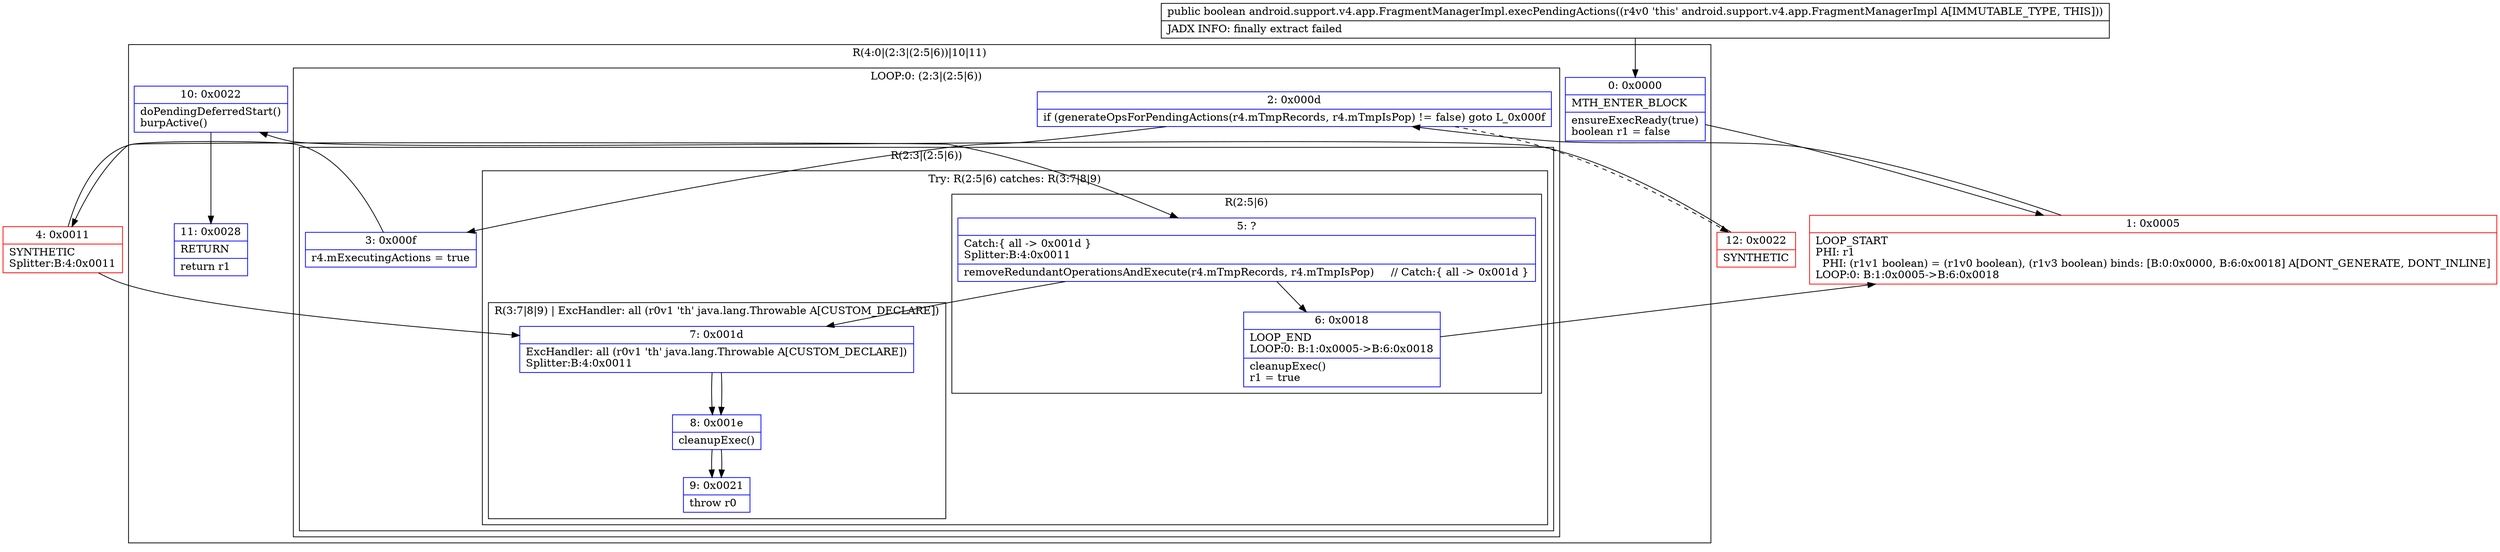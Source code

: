 digraph "CFG forandroid.support.v4.app.FragmentManagerImpl.execPendingActions()Z" {
subgraph cluster_Region_1344979407 {
label = "R(4:0|(2:3|(2:5|6))|10|11)";
node [shape=record,color=blue];
Node_0 [shape=record,label="{0\:\ 0x0000|MTH_ENTER_BLOCK\l|ensureExecReady(true)\lboolean r1 = false\l}"];
subgraph cluster_LoopRegion_1361619672 {
label = "LOOP:0: (2:3|(2:5|6))";
node [shape=record,color=blue];
Node_2 [shape=record,label="{2\:\ 0x000d|if (generateOpsForPendingActions(r4.mTmpRecords, r4.mTmpIsPop) != false) goto L_0x000f\l}"];
subgraph cluster_Region_876816446 {
label = "R(2:3|(2:5|6))";
node [shape=record,color=blue];
Node_3 [shape=record,label="{3\:\ 0x000f|r4.mExecutingActions = true\l}"];
subgraph cluster_TryCatchRegion_266575514 {
label = "Try: R(2:5|6) catches: R(3:7|8|9)";
node [shape=record,color=blue];
subgraph cluster_Region_2066613017 {
label = "R(2:5|6)";
node [shape=record,color=blue];
Node_5 [shape=record,label="{5\:\ ?|Catch:\{ all \-\> 0x001d \}\lSplitter:B:4:0x0011\l|removeRedundantOperationsAndExecute(r4.mTmpRecords, r4.mTmpIsPop)     \/\/ Catch:\{ all \-\> 0x001d \}\l}"];
Node_6 [shape=record,label="{6\:\ 0x0018|LOOP_END\lLOOP:0: B:1:0x0005\-\>B:6:0x0018\l|cleanupExec()\lr1 = true\l}"];
}
subgraph cluster_Region_957311655 {
label = "R(3:7|8|9) | ExcHandler: all (r0v1 'th' java.lang.Throwable A[CUSTOM_DECLARE])\l";
node [shape=record,color=blue];
Node_7 [shape=record,label="{7\:\ 0x001d|ExcHandler: all (r0v1 'th' java.lang.Throwable A[CUSTOM_DECLARE])\lSplitter:B:4:0x0011\l}"];
Node_8 [shape=record,label="{8\:\ 0x001e|cleanupExec()\l}"];
Node_9 [shape=record,label="{9\:\ 0x0021|throw r0\l}"];
}
}
}
}
Node_10 [shape=record,label="{10\:\ 0x0022|doPendingDeferredStart()\lburpActive()\l}"];
Node_11 [shape=record,label="{11\:\ 0x0028|RETURN\l|return r1\l}"];
}
subgraph cluster_Region_957311655 {
label = "R(3:7|8|9) | ExcHandler: all (r0v1 'th' java.lang.Throwable A[CUSTOM_DECLARE])\l";
node [shape=record,color=blue];
Node_7 [shape=record,label="{7\:\ 0x001d|ExcHandler: all (r0v1 'th' java.lang.Throwable A[CUSTOM_DECLARE])\lSplitter:B:4:0x0011\l}"];
Node_8 [shape=record,label="{8\:\ 0x001e|cleanupExec()\l}"];
Node_9 [shape=record,label="{9\:\ 0x0021|throw r0\l}"];
}
Node_1 [shape=record,color=red,label="{1\:\ 0x0005|LOOP_START\lPHI: r1 \l  PHI: (r1v1 boolean) = (r1v0 boolean), (r1v3 boolean) binds: [B:0:0x0000, B:6:0x0018] A[DONT_GENERATE, DONT_INLINE]\lLOOP:0: B:1:0x0005\-\>B:6:0x0018\l}"];
Node_4 [shape=record,color=red,label="{4\:\ 0x0011|SYNTHETIC\lSplitter:B:4:0x0011\l}"];
Node_12 [shape=record,color=red,label="{12\:\ 0x0022|SYNTHETIC\l}"];
MethodNode[shape=record,label="{public boolean android.support.v4.app.FragmentManagerImpl.execPendingActions((r4v0 'this' android.support.v4.app.FragmentManagerImpl A[IMMUTABLE_TYPE, THIS]))  | JADX INFO: finally extract failed\l}"];
MethodNode -> Node_0;
Node_0 -> Node_1;
Node_2 -> Node_3;
Node_2 -> Node_12[style=dashed];
Node_3 -> Node_4;
Node_5 -> Node_6;
Node_5 -> Node_7;
Node_6 -> Node_1;
Node_7 -> Node_8;
Node_8 -> Node_9;
Node_10 -> Node_11;
Node_7 -> Node_8;
Node_8 -> Node_9;
Node_1 -> Node_2;
Node_4 -> Node_5;
Node_4 -> Node_7;
Node_12 -> Node_10;
}

